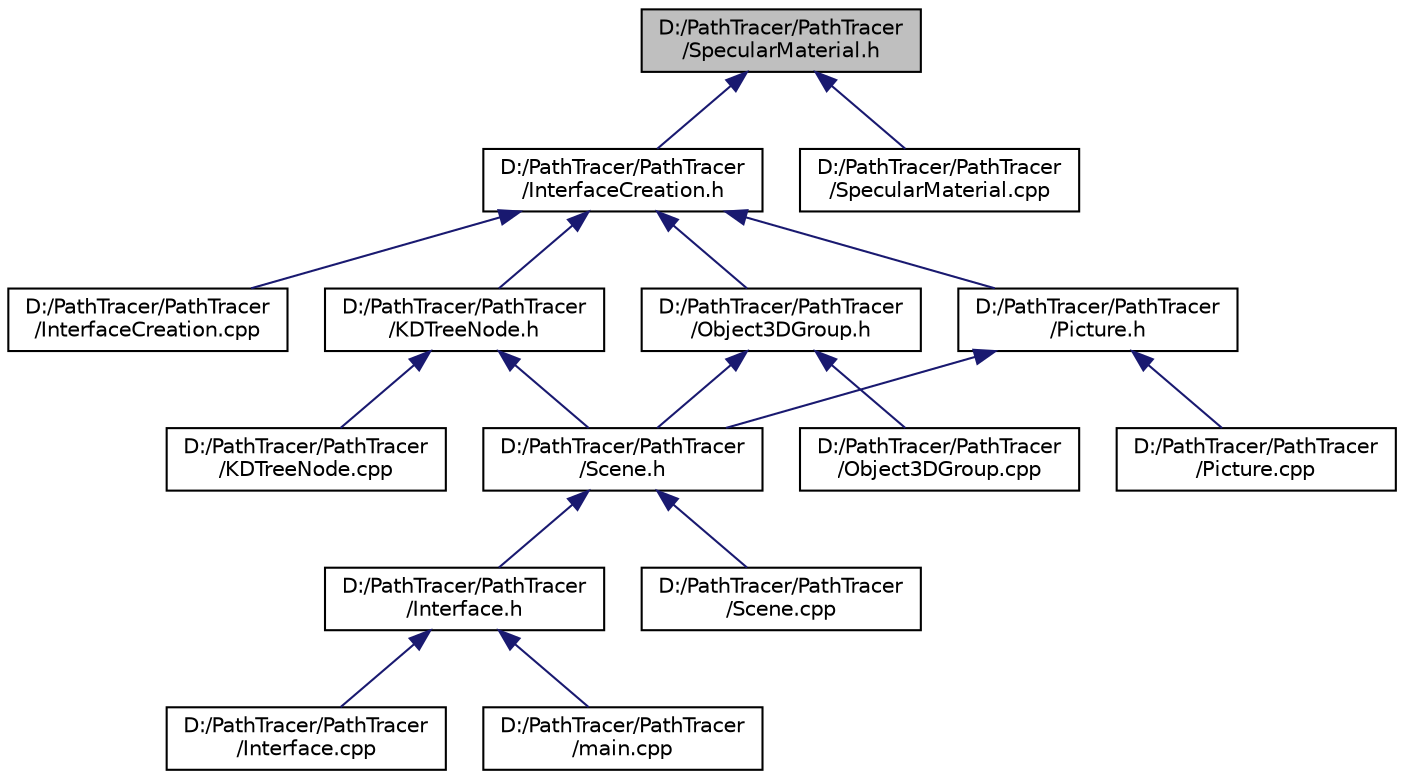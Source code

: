 digraph "D:/PathTracer/PathTracer/SpecularMaterial.h"
{
 // INTERACTIVE_SVG=YES
 // LATEX_PDF_SIZE
  edge [fontname="Helvetica",fontsize="10",labelfontname="Helvetica",labelfontsize="10"];
  node [fontname="Helvetica",fontsize="10",shape=record];
  Node1 [label="D:/PathTracer/PathTracer\l/SpecularMaterial.h",height=0.2,width=0.4,color="black", fillcolor="grey75", style="filled", fontcolor="black",tooltip="Defines the SpecularMaterial class."];
  Node1 -> Node2 [dir="back",color="midnightblue",fontsize="10",style="solid",fontname="Helvetica"];
  Node2 [label="D:/PathTracer/PathTracer\l/InterfaceCreation.h",height=0.2,width=0.4,color="black", fillcolor="white", style="filled",URL="$_interface_creation_8h.html",tooltip="Defines functions that are used to ask for values to the user, and to interactively create 3D objects..."];
  Node2 -> Node3 [dir="back",color="midnightblue",fontsize="10",style="solid",fontname="Helvetica"];
  Node3 [label="D:/PathTracer/PathTracer\l/InterfaceCreation.cpp",height=0.2,width=0.4,color="black", fillcolor="white", style="filled",URL="$_interface_creation_8cpp.html",tooltip=" "];
  Node2 -> Node4 [dir="back",color="midnightblue",fontsize="10",style="solid",fontname="Helvetica"];
  Node4 [label="D:/PathTracer/PathTracer\l/KDTreeNode.h",height=0.2,width=0.4,color="black", fillcolor="white", style="filled",URL="$_k_d_tree_node_8h.html",tooltip="Defines the KDTreeNode class and some functions around it."];
  Node4 -> Node5 [dir="back",color="midnightblue",fontsize="10",style="solid",fontname="Helvetica"];
  Node5 [label="D:/PathTracer/PathTracer\l/KDTreeNode.cpp",height=0.2,width=0.4,color="black", fillcolor="white", style="filled",URL="$_k_d_tree_node_8cpp.html",tooltip=" "];
  Node4 -> Node6 [dir="back",color="midnightblue",fontsize="10",style="solid",fontname="Helvetica"];
  Node6 [label="D:/PathTracer/PathTracer\l/Scene.h",height=0.2,width=0.4,color="black", fillcolor="white", style="filled",URL="$_scene_8h.html",tooltip="Defines the Scene class and some functions around it."];
  Node6 -> Node7 [dir="back",color="midnightblue",fontsize="10",style="solid",fontname="Helvetica"];
  Node7 [label="D:/PathTracer/PathTracer\l/Interface.h",height=0.2,width=0.4,color="black", fillcolor="white", style="filled",URL="$_interface_8h.html",tooltip="Defines some functions for the interface."];
  Node7 -> Node8 [dir="back",color="midnightblue",fontsize="10",style="solid",fontname="Helvetica"];
  Node8 [label="D:/PathTracer/PathTracer\l/Interface.cpp",height=0.2,width=0.4,color="black", fillcolor="white", style="filled",URL="$_interface_8cpp.html",tooltip=" "];
  Node7 -> Node9 [dir="back",color="midnightblue",fontsize="10",style="solid",fontname="Helvetica"];
  Node9 [label="D:/PathTracer/PathTracer\l/main.cpp",height=0.2,width=0.4,color="black", fillcolor="white", style="filled",URL="$main_8cpp.html",tooltip=" "];
  Node6 -> Node10 [dir="back",color="midnightblue",fontsize="10",style="solid",fontname="Helvetica"];
  Node10 [label="D:/PathTracer/PathTracer\l/Scene.cpp",height=0.2,width=0.4,color="black", fillcolor="white", style="filled",URL="$_scene_8cpp.html",tooltip=" "];
  Node2 -> Node11 [dir="back",color="midnightblue",fontsize="10",style="solid",fontname="Helvetica"];
  Node11 [label="D:/PathTracer/PathTracer\l/Object3DGroup.h",height=0.2,width=0.4,color="black", fillcolor="white", style="filled",URL="$_object3_d_group_8h.html",tooltip="Defines the Object3DGroup class and some functions around it."];
  Node11 -> Node12 [dir="back",color="midnightblue",fontsize="10",style="solid",fontname="Helvetica"];
  Node12 [label="D:/PathTracer/PathTracer\l/Object3DGroup.cpp",height=0.2,width=0.4,color="black", fillcolor="white", style="filled",URL="$_object3_d_group_8cpp.html",tooltip=" "];
  Node11 -> Node6 [dir="back",color="midnightblue",fontsize="10",style="solid",fontname="Helvetica"];
  Node2 -> Node13 [dir="back",color="midnightblue",fontsize="10",style="solid",fontname="Helvetica"];
  Node13 [label="D:/PathTracer/PathTracer\l/Picture.h",height=0.2,width=0.4,color="black", fillcolor="white", style="filled",URL="$_picture_8h.html",tooltip="Defines the Picture class and some functions around it."];
  Node13 -> Node14 [dir="back",color="midnightblue",fontsize="10",style="solid",fontname="Helvetica"];
  Node14 [label="D:/PathTracer/PathTracer\l/Picture.cpp",height=0.2,width=0.4,color="black", fillcolor="white", style="filled",URL="$_picture_8cpp.html",tooltip=" "];
  Node13 -> Node6 [dir="back",color="midnightblue",fontsize="10",style="solid",fontname="Helvetica"];
  Node1 -> Node15 [dir="back",color="midnightblue",fontsize="10",style="solid",fontname="Helvetica"];
  Node15 [label="D:/PathTracer/PathTracer\l/SpecularMaterial.cpp",height=0.2,width=0.4,color="black", fillcolor="white", style="filled",URL="$_specular_material_8cpp.html",tooltip=" "];
}
